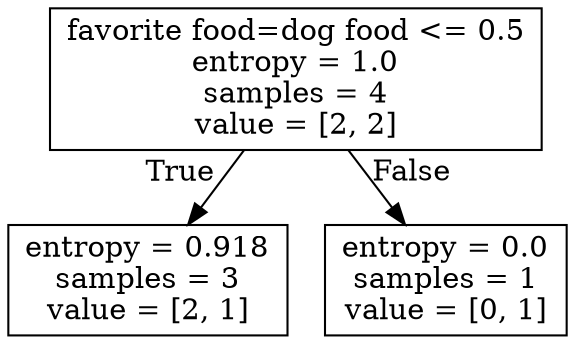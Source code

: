 digraph Tree {
node [shape=box] ;
0 [label="favorite food=dog food <= 0.5\nentropy = 1.0\nsamples = 4\nvalue = [2, 2]"] ;
1 [label="entropy = 0.918\nsamples = 3\nvalue = [2, 1]"] ;
0 -> 1 [labeldistance=2.5, labelangle=45, headlabel="True"] ;
2 [label="entropy = 0.0\nsamples = 1\nvalue = [0, 1]"] ;
0 -> 2 [labeldistance=2.5, labelangle=-45, headlabel="False"] ;
}